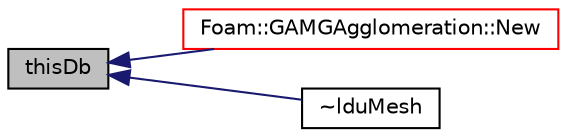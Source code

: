 digraph "thisDb"
{
  bgcolor="transparent";
  edge [fontname="Helvetica",fontsize="10",labelfontname="Helvetica",labelfontsize="10"];
  node [fontname="Helvetica",fontsize="10",shape=record];
  rankdir="LR";
  Node1 [label="thisDb",height=0.2,width=0.4,color="black", fillcolor="grey75", style="filled", fontcolor="black"];
  Node1 -> Node2 [dir="back",color="midnightblue",fontsize="10",style="solid",fontname="Helvetica"];
  Node2 [label="Foam::GAMGAgglomeration::New",height=0.2,width=0.4,color="red",URL="$a00909.html#a1e05feae4dcacad069a3479dffe9f457",tooltip="Return the selected geometric agglomerator. "];
  Node1 -> Node3 [dir="back",color="midnightblue",fontsize="10",style="solid",fontname="Helvetica"];
  Node3 [label="~lduMesh",height=0.2,width=0.4,color="black",URL="$a01308.html#a0d6142dbbff9e22317ca374ec3c2aa83",tooltip="Destructor. "];
}
